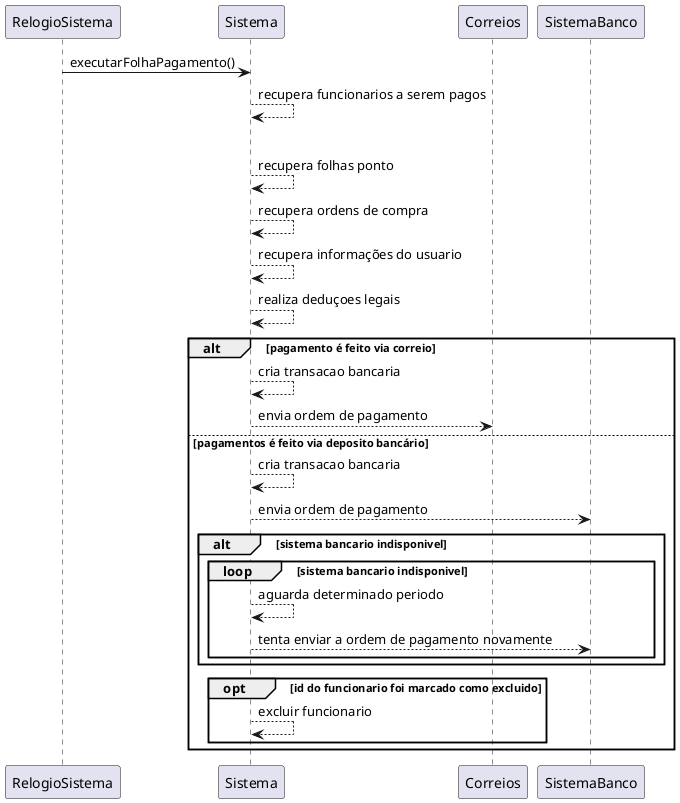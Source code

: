 @startuml caso8

RelogioSistema  -> Sistema : executarFolhaPagamento()
Sistema   --> Sistema : recupera funcionarios a serem pagos

loop todos os funcionarios foram pagos
    Sistema   --> Sistema : recupera folhas ponto
    Sistema   --> Sistema : recupera ordens de compra
    Sistema   --> Sistema : recupera informações do usuario
    Sistema   --> Sistema : realiza deduçoes legais
    
    alt pagamento é feito via correio
        Sistema   --> Sistema : cria transacao bancaria
        Sistema   --> Correios     : envia ordem de pagamento
    else pagamentos é feito via deposito bancário
        Sistema   --> Sistema : cria transacao bancaria
        Sistema   --> SistemaBanco : envia ordem de pagamento
        alt sistema bancario indisponivel
            loop sistema bancario indisponivel
                Sistema   --> Sistema      : aguarda determinado periodo
                Sistema   --> SistemaBanco : tenta enviar a ordem de pagamento novamente
            end
    end

    opt id do funcionario foi marcado como excluido
        Sistema   --> Sistema : excluir funcionario
    end
end


@enduml